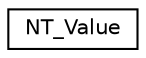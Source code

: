 digraph "Graphical Class Hierarchy"
{
  edge [fontname="Helvetica",fontsize="10",labelfontname="Helvetica",labelfontsize="10"];
  node [fontname="Helvetica",fontsize="10",shape=record];
  rankdir="LR";
  Node1 [label="NT_Value",height=0.2,width=0.4,color="black", fillcolor="white", style="filled",URL="$structNT__Value.html",tooltip="NetworkTables Entry Value. "];
}
